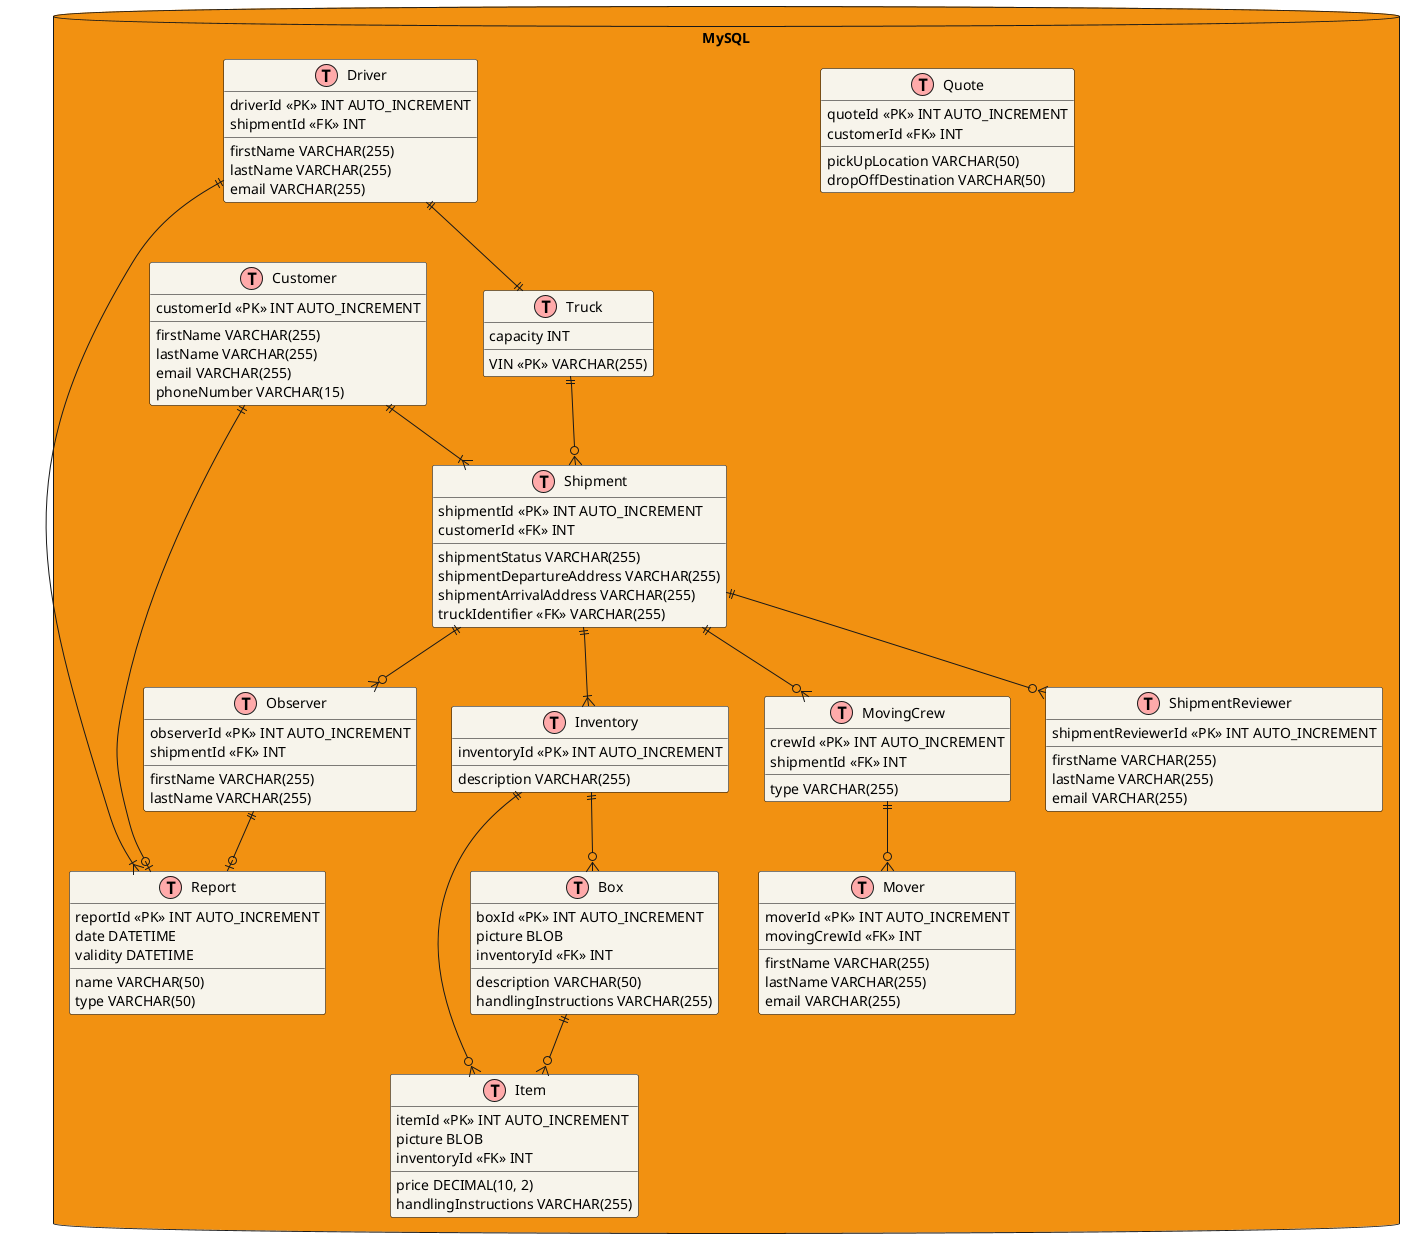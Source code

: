 @startuml

!define TABLE(name) class name << (T,#FFAAAA) >>
!define PRIMARY_KEY(field) field << PK >>
!define FOREIGN_KEY(field) field << FK >>

skinparam class {
    BackgroundColor #f7f4eb
    BorderColor Black
}

skinparam classAttribute {
    BackgroundColor #f7f4eb
    BorderColor Black
}

Database "MySQL" as BoundedContextMySQL #f29111 {

        TABLE(Customer) {
            PRIMARY_KEY(customerId) INT AUTO_INCREMENT
            firstName VARCHAR(255)
            lastName VARCHAR(255)
            email VARCHAR(255)
            phoneNumber VARCHAR(15)
        }

        TABLE(Truck) {
            PRIMARY_KEY(VIN) VARCHAR(255)
            capacity INT
        }

        TABLE(Inventory) {
            PRIMARY_KEY(inventoryId) INT AUTO_INCREMENT
            description VARCHAR(255)
        }

        TABLE(Item) {
            PRIMARY_KEY(itemId) INT AUTO_INCREMENT
            price DECIMAL(10, 2)
            picture BLOB
            handlingInstructions VARCHAR(255)
            FOREIGN_KEY(inventoryId) INT
        }

        TABLE(Box) {
            PRIMARY_KEY(boxId) INT AUTO_INCREMENT
            picture BLOB
            description VARCHAR(50)
            handlingInstructions VARCHAR(255)
            FOREIGN_KEY(inventoryId) INT
        }

        TABLE(Quote){
            PRIMARY_KEY(quoteId) INT AUTO_INCREMENT
            FOREIGN_KEY(customerId) INT
            pickUpLocation VARCHAR(50)
            dropOffDestination VARCHAR(50)
        }

        TABLE(Shipment) {
            PRIMARY_KEY(shipmentId) INT AUTO_INCREMENT
            shipmentStatus VARCHAR(255)
            shipmentDepartureAddress VARCHAR(255)
            shipmentArrivalAddress VARCHAR(255)
            FOREIGN_KEY(truckIdentifier) VARCHAR(255)
            FOREIGN_KEY(customerId) INT
        }

        TABLE(MovingCrew) {
            PRIMARY_KEY(crewId) INT AUTO_INCREMENT
            type VARCHAR(255)
            FOREIGN_KEY(shipmentId) INT
        }

        TABLE(Mover) {
            PRIMARY_KEY(moverId) INT AUTO_INCREMENT
            firstName VARCHAR(255)
            lastName VARCHAR(255)
            email VARCHAR(255)
            FOREIGN_KEY(movingCrewId) INT
        }

        TABLE(Driver) {
            PRIMARY_KEY(driverId) INT AUTO_INCREMENT
            firstName VARCHAR(255)
            lastName VARCHAR(255)
            email VARCHAR(255)
            FOREIGN_KEY(shipmentId) INT
        }

        TABLE(ShipmentReviewer) {
            PRIMARY_KEY(shipmentReviewerId) INT AUTO_INCREMENT
            firstName VARCHAR(255)
            lastName VARCHAR(255)
            email VARCHAR(255)
        }

        TABLE(Observer) {
            PRIMARY_KEY(observerId) INT AUTO_INCREMENT
            firstName VARCHAR(255)
            lastName VARCHAR(255)
            FOREIGN_KEY(shipmentId) INT
        }

        TABLE(Report) {
            PRIMARY_KEY(reportId) INT AUTO_INCREMENT
            name VARCHAR(50)
            type VARCHAR(50)
            date DATETIME
            validity DATETIME
        }
}

    Customer ||--|{ Shipment
    Truck ||--o{ Shipment
    Shipment ||--o{ MovingCrew
    MovingCrew ||--o{ Mover
    Shipment ||--o{ Observer
    Shipment ||--o{ ShipmentReviewer
    Driver ||--|| Truck
    Inventory ||--o{ Box
    Inventory ||--o{ Item
    Box ||--o{ Item
    Customer ||--o| Report
    Observer ||--o| Report
    Driver ||--|{ Report
    Shipment ||--|{ Inventory

@enduml
